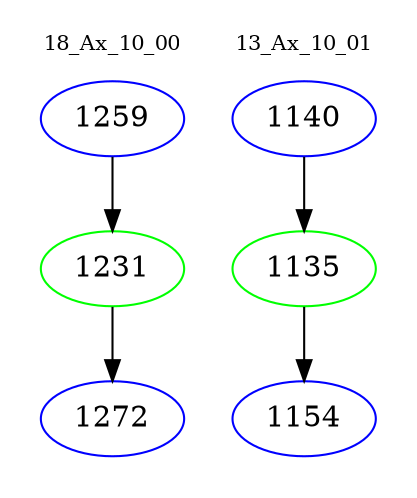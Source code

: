 digraph{
subgraph cluster_0 {
color = white
label = "18_Ax_10_00";
fontsize=10;
T0_1259 [label="1259", color="blue"]
T0_1259 -> T0_1231 [color="black"]
T0_1231 [label="1231", color="green"]
T0_1231 -> T0_1272 [color="black"]
T0_1272 [label="1272", color="blue"]
}
subgraph cluster_1 {
color = white
label = "13_Ax_10_01";
fontsize=10;
T1_1140 [label="1140", color="blue"]
T1_1140 -> T1_1135 [color="black"]
T1_1135 [label="1135", color="green"]
T1_1135 -> T1_1154 [color="black"]
T1_1154 [label="1154", color="blue"]
}
}
